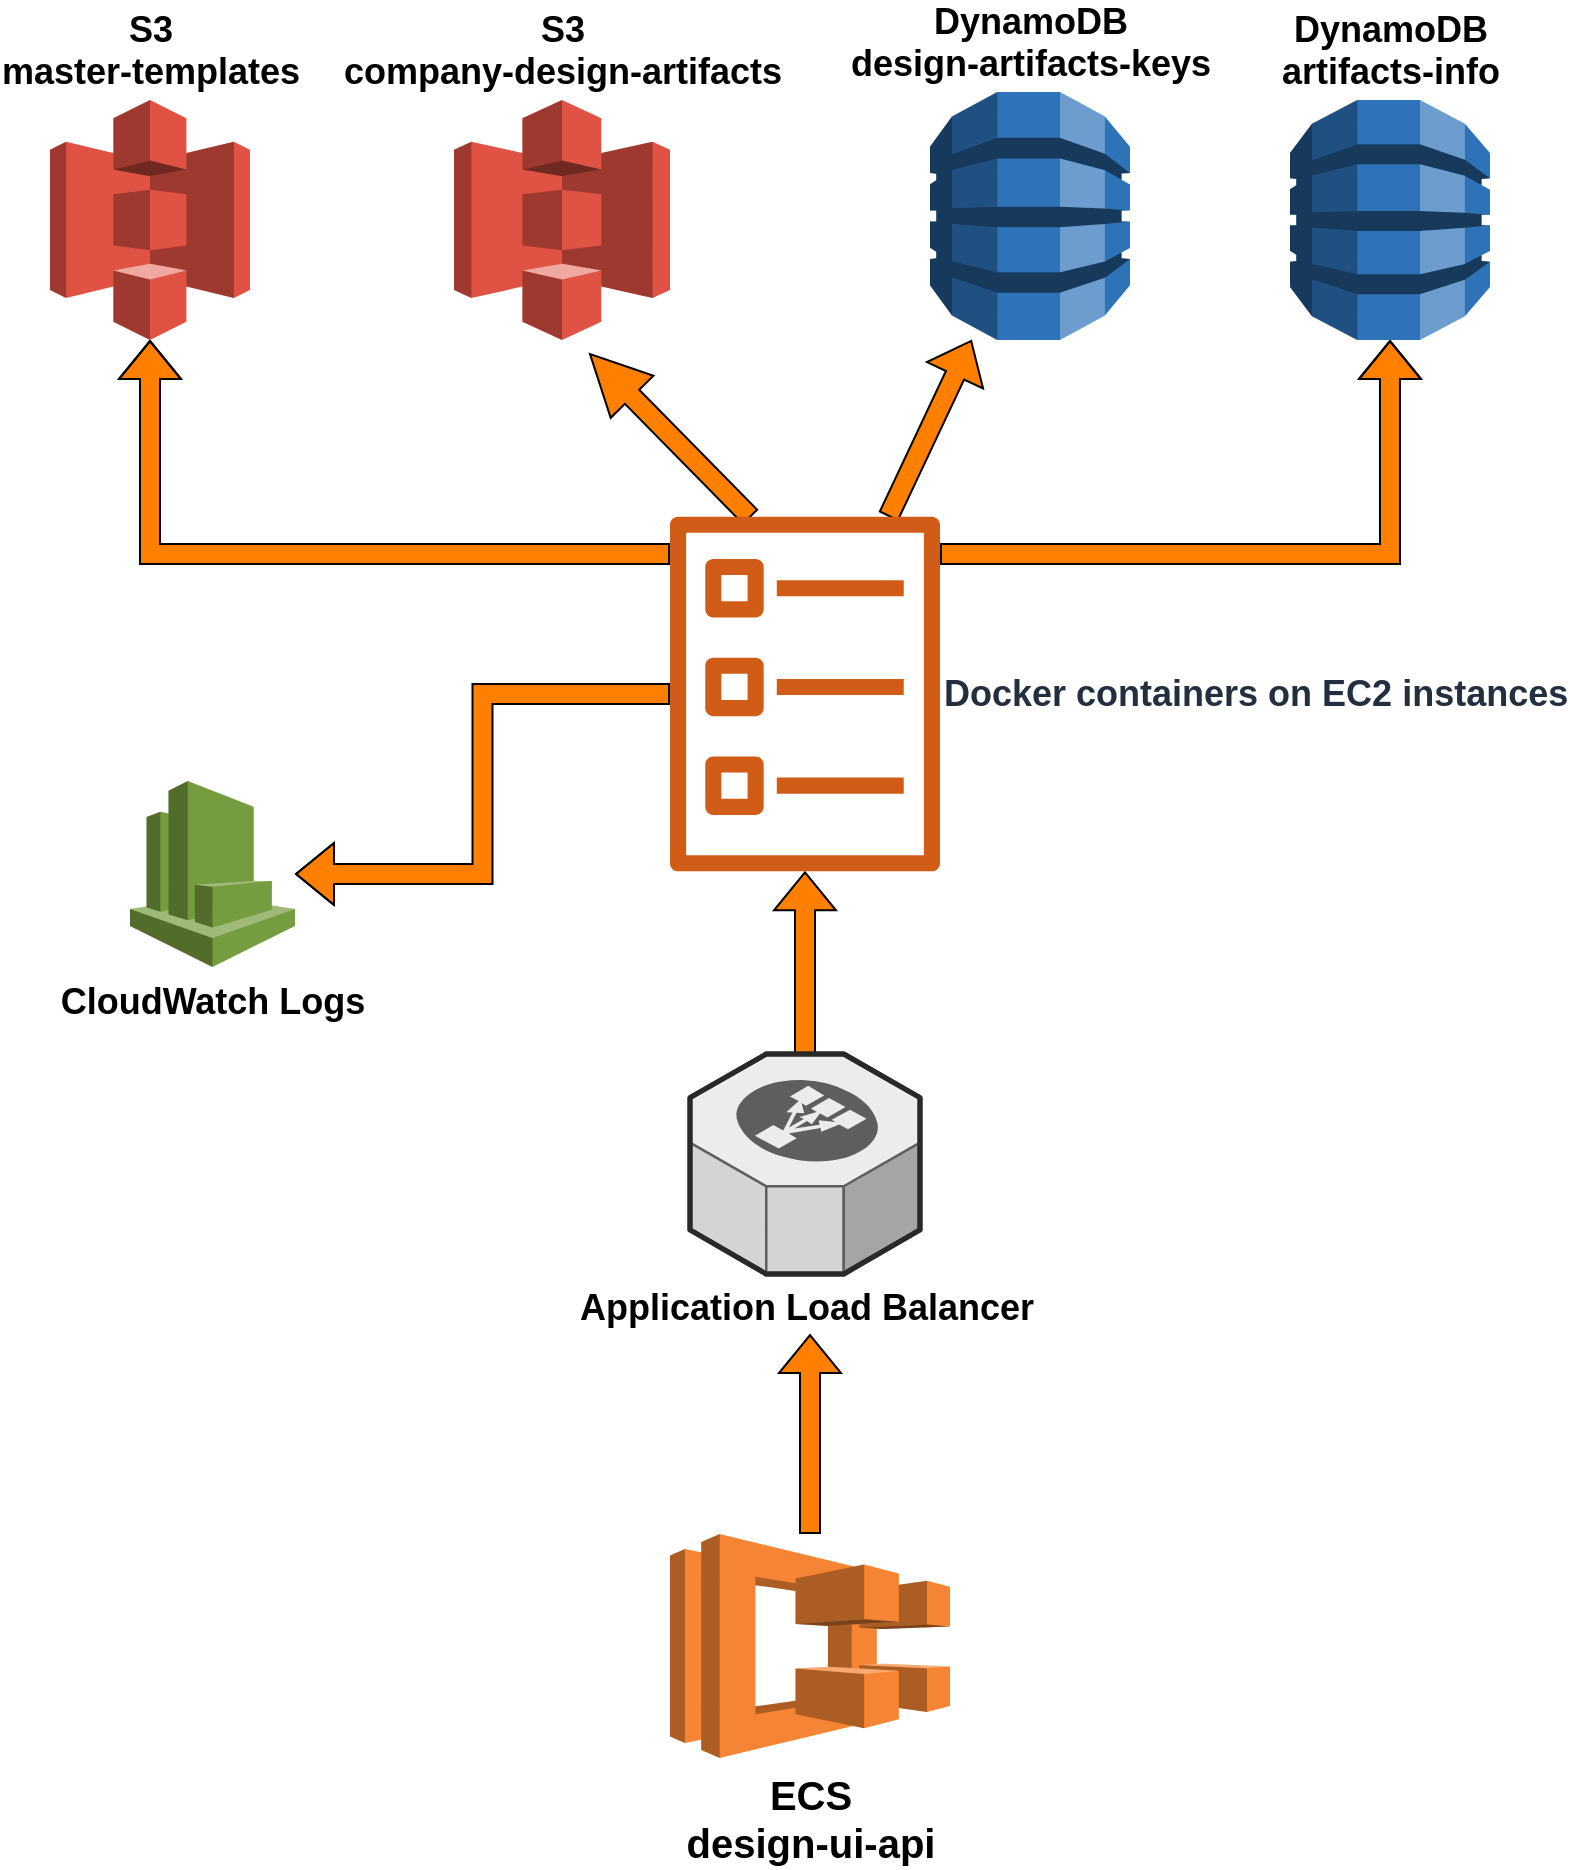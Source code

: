 <mxfile version="10.6.7" type="github"><diagram id="5AsOdJmDfTFydGbf6DKJ" name="Page-1"><mxGraphModel dx="1344" dy="724" grid="1" gridSize="10" guides="1" tooltips="1" connect="1" arrows="1" fold="1" page="1" pageScale="1" pageWidth="850" pageHeight="1100" math="0" shadow="0"><root><mxCell id="0"/><mxCell id="1" parent="0"/><mxCell id="up3yhlmOBXbFTZhy-Yes-28" style="edgeStyle=none;shape=flexArrow;rounded=0;orthogonalLoop=1;jettySize=auto;html=1;fillColor=#FF8000;" edge="1" parent="1" source="up3yhlmOBXbFTZhy-Yes-1" target="up3yhlmOBXbFTZhy-Yes-2"><mxGeometry relative="1" as="geometry"/></mxCell><mxCell id="up3yhlmOBXbFTZhy-Yes-1" value="&lt;span&gt;&lt;font style=&quot;font-size: 18px&quot;&gt;&lt;b&gt;Application Load Balancer&lt;/b&gt;&lt;/font&gt;&lt;/span&gt;&lt;br&gt;" style="verticalLabelPosition=bottom;html=1;verticalAlign=top;strokeWidth=1;align=center;outlineConnect=0;dashed=0;outlineConnect=0;shape=mxgraph.aws3d.elasticLoadBalancing;fillColor=#ECECEC;strokeColor=#5E5E5E;aspect=fixed;" vertex="1" parent="1"><mxGeometry x="370" y="540" width="115" height="110" as="geometry"/></mxCell><mxCell id="up3yhlmOBXbFTZhy-Yes-14" style="edgeStyle=orthogonalEdgeStyle;rounded=0;orthogonalLoop=1;jettySize=auto;html=1;shape=flexArrow;fillColor=#FF8000;" edge="1" parent="1" source="up3yhlmOBXbFTZhy-Yes-2" target="up3yhlmOBXbFTZhy-Yes-4"><mxGeometry relative="1" as="geometry"><Array as="points"><mxPoint x="720" y="290"/></Array></mxGeometry></mxCell><mxCell id="up3yhlmOBXbFTZhy-Yes-15" style="rounded=0;orthogonalLoop=1;jettySize=auto;html=1;horizontal=1;labelPosition=right;verticalLabelPosition=middle;align=left;verticalAlign=middle;shape=flexArrow;fillColor=#FF8000;" edge="1" parent="1" source="up3yhlmOBXbFTZhy-Yes-2" target="up3yhlmOBXbFTZhy-Yes-8"><mxGeometry relative="1" as="geometry"/></mxCell><mxCell id="up3yhlmOBXbFTZhy-Yes-17" style="rounded=0;orthogonalLoop=1;jettySize=auto;html=1;shape=flexArrow;fillColor=#FF8000;edgeStyle=elbowEdgeStyle;elbow=vertical;" edge="1" parent="1" source="up3yhlmOBXbFTZhy-Yes-2" target="up3yhlmOBXbFTZhy-Yes-12"><mxGeometry relative="1" as="geometry"><Array as="points"><mxPoint x="330" y="290"/><mxPoint x="210" y="300"/></Array></mxGeometry></mxCell><mxCell id="up3yhlmOBXbFTZhy-Yes-19" style="rounded=0;orthogonalLoop=1;jettySize=auto;html=1;shape=arrow;fillColor=#FF8000;edgeStyle=orthogonalEdgeStyle;curved=1;" edge="1" parent="1" source="up3yhlmOBXbFTZhy-Yes-2"><mxGeometry relative="1" as="geometry"><mxPoint x="320" y="190" as="targetPoint"/><Array as="points"><mxPoint x="400" y="240"/><mxPoint x="320" y="240"/></Array></mxGeometry></mxCell><mxCell id="up3yhlmOBXbFTZhy-Yes-31" style="edgeStyle=orthogonalEdgeStyle;shape=flexArrow;rounded=0;orthogonalLoop=1;jettySize=auto;html=1;fillColor=#FF8000;elbow=vertical;curved=1;" edge="1" parent="1" source="up3yhlmOBXbFTZhy-Yes-2" target="up3yhlmOBXbFTZhy-Yes-30"><mxGeometry relative="1" as="geometry"/></mxCell><mxCell id="up3yhlmOBXbFTZhy-Yes-2" value="&lt;font style=&quot;font-size: 18px&quot;&gt;&lt;b&gt;Docker containers on EC2 instances&lt;/b&gt;&lt;/font&gt;" style="outlineConnect=0;fontColor=#232F3E;gradientColor=none;fillColor=#D05C17;strokeColor=none;dashed=0;verticalLabelPosition=middle;verticalAlign=middle;align=left;html=1;fontSize=12;fontStyle=0;aspect=fixed;pointerEvents=1;shape=mxgraph.aws4.ecs_task;labelPosition=right;" vertex="1" parent="1"><mxGeometry x="360" y="270" width="135" height="180" as="geometry"/></mxCell><mxCell id="up3yhlmOBXbFTZhy-Yes-29" style="edgeStyle=none;shape=flexArrow;rounded=0;orthogonalLoop=1;jettySize=auto;html=1;fillColor=#FF8000;" edge="1" parent="1" source="up3yhlmOBXbFTZhy-Yes-3"><mxGeometry relative="1" as="geometry"><mxPoint x="430" y="680" as="targetPoint"/></mxGeometry></mxCell><mxCell id="up3yhlmOBXbFTZhy-Yes-3" value="&lt;font style=&quot;font-size: 20px&quot;&gt;&lt;b&gt;ECS&lt;br&gt;design-ui-api&lt;/b&gt;&lt;/font&gt;" style="outlineConnect=0;dashed=0;verticalLabelPosition=bottom;verticalAlign=top;align=center;html=1;shape=mxgraph.aws3.ecs;fillColor=#F58534;gradientColor=none;" vertex="1" parent="1"><mxGeometry x="360" y="780" width="140" height="112" as="geometry"/></mxCell><object label="&lt;font style=&quot;font-size: 18px&quot;&gt;&lt;b&gt;DynamoDB&lt;br&gt;artifacts-info&lt;/b&gt;&lt;/font&gt;" id="up3yhlmOBXbFTZhy-Yes-4"><mxCell style="outlineConnect=0;dashed=0;verticalLabelPosition=top;verticalAlign=bottom;align=center;html=1;shape=mxgraph.aws3.dynamo_db;fillColor=#2E73B8;gradientColor=none;labelPosition=center;" vertex="1" parent="1"><mxGeometry x="670" y="63" width="100" height="120" as="geometry"/></mxCell></object><object label="&lt;font style=&quot;font-size: 18px&quot;&gt;&lt;b&gt;DynamoDB&lt;br&gt;design-artifacts-keys&lt;/b&gt;&lt;/font&gt;" id="up3yhlmOBXbFTZhy-Yes-8"><mxCell style="outlineConnect=0;dashed=0;verticalLabelPosition=top;verticalAlign=bottom;align=center;html=1;shape=mxgraph.aws3.dynamo_db;fillColor=#2E73B8;gradientColor=none;labelPosition=center;" vertex="1" parent="1"><mxGeometry x="490" y="59" width="100" height="124" as="geometry"/></mxCell></object><mxCell id="up3yhlmOBXbFTZhy-Yes-12" value="&lt;font style=&quot;font-size: 18px&quot;&gt;&lt;b&gt;S3&lt;br&gt;master-templates&lt;/b&gt;&lt;/font&gt;" style="outlineConnect=0;dashed=0;verticalLabelPosition=top;verticalAlign=bottom;align=center;html=1;shape=mxgraph.aws3.s3;fillColor=#E05243;gradientColor=none;labelPosition=center;" vertex="1" parent="1"><mxGeometry x="50" y="63" width="100" height="120" as="geometry"/></mxCell><mxCell id="up3yhlmOBXbFTZhy-Yes-13" value="&lt;font style=&quot;font-size: 18px&quot;&gt;&lt;b&gt;S3&lt;br&gt;company-design-artifacts&lt;br&gt;&lt;/b&gt;&lt;/font&gt;" style="outlineConnect=0;dashed=0;verticalLabelPosition=top;verticalAlign=bottom;align=center;html=1;shape=mxgraph.aws3.s3;fillColor=#E05243;gradientColor=none;labelPosition=center;" vertex="1" parent="1"><mxGeometry x="252" y="63" width="108" height="120" as="geometry"/></mxCell><mxCell id="up3yhlmOBXbFTZhy-Yes-30" value="&lt;font style=&quot;font-size: 18px&quot;&gt;&lt;b&gt;CloudWatch Logs&lt;/b&gt;&lt;/font&gt;&lt;br&gt;" style="outlineConnect=0;dashed=0;verticalLabelPosition=bottom;verticalAlign=top;align=center;html=1;shape=mxgraph.aws3.cloudwatch;fillColor=#759C3E;gradientColor=none;" vertex="1" parent="1"><mxGeometry x="90" y="403.5" width="82.5" height="93" as="geometry"/></mxCell></root></mxGraphModel></diagram></mxfile>